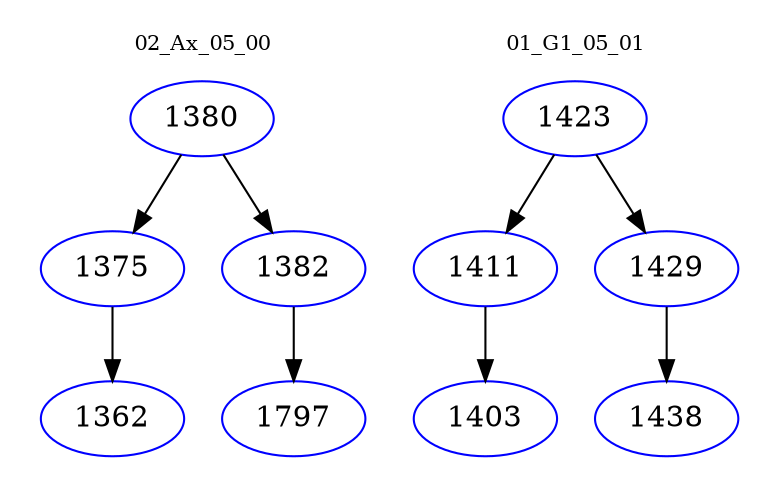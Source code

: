digraph{
subgraph cluster_0 {
color = white
label = "02_Ax_05_00";
fontsize=10;
T0_1380 [label="1380", color="blue"]
T0_1380 -> T0_1375 [color="black"]
T0_1375 [label="1375", color="blue"]
T0_1375 -> T0_1362 [color="black"]
T0_1362 [label="1362", color="blue"]
T0_1380 -> T0_1382 [color="black"]
T0_1382 [label="1382", color="blue"]
T0_1382 -> T0_1797 [color="black"]
T0_1797 [label="1797", color="blue"]
}
subgraph cluster_1 {
color = white
label = "01_G1_05_01";
fontsize=10;
T1_1423 [label="1423", color="blue"]
T1_1423 -> T1_1411 [color="black"]
T1_1411 [label="1411", color="blue"]
T1_1411 -> T1_1403 [color="black"]
T1_1403 [label="1403", color="blue"]
T1_1423 -> T1_1429 [color="black"]
T1_1429 [label="1429", color="blue"]
T1_1429 -> T1_1438 [color="black"]
T1_1438 [label="1438", color="blue"]
}
}
